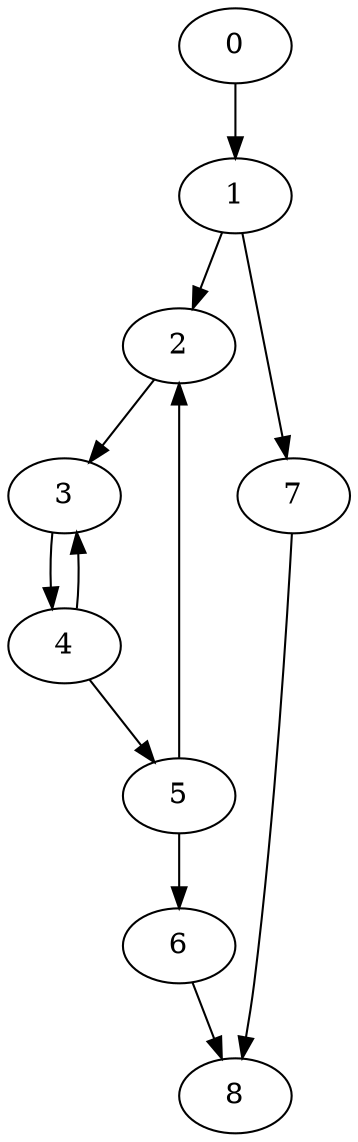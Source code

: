 strict digraph  {
	0 -> 1;
	1 -> 2;
	1 -> 7;
	2 -> 3;
	7 -> 8;
	3 -> 4;
	4 -> 3;
	4 -> 5;
	5 -> 2;
	5 -> 6;
	6 -> 8;
}
